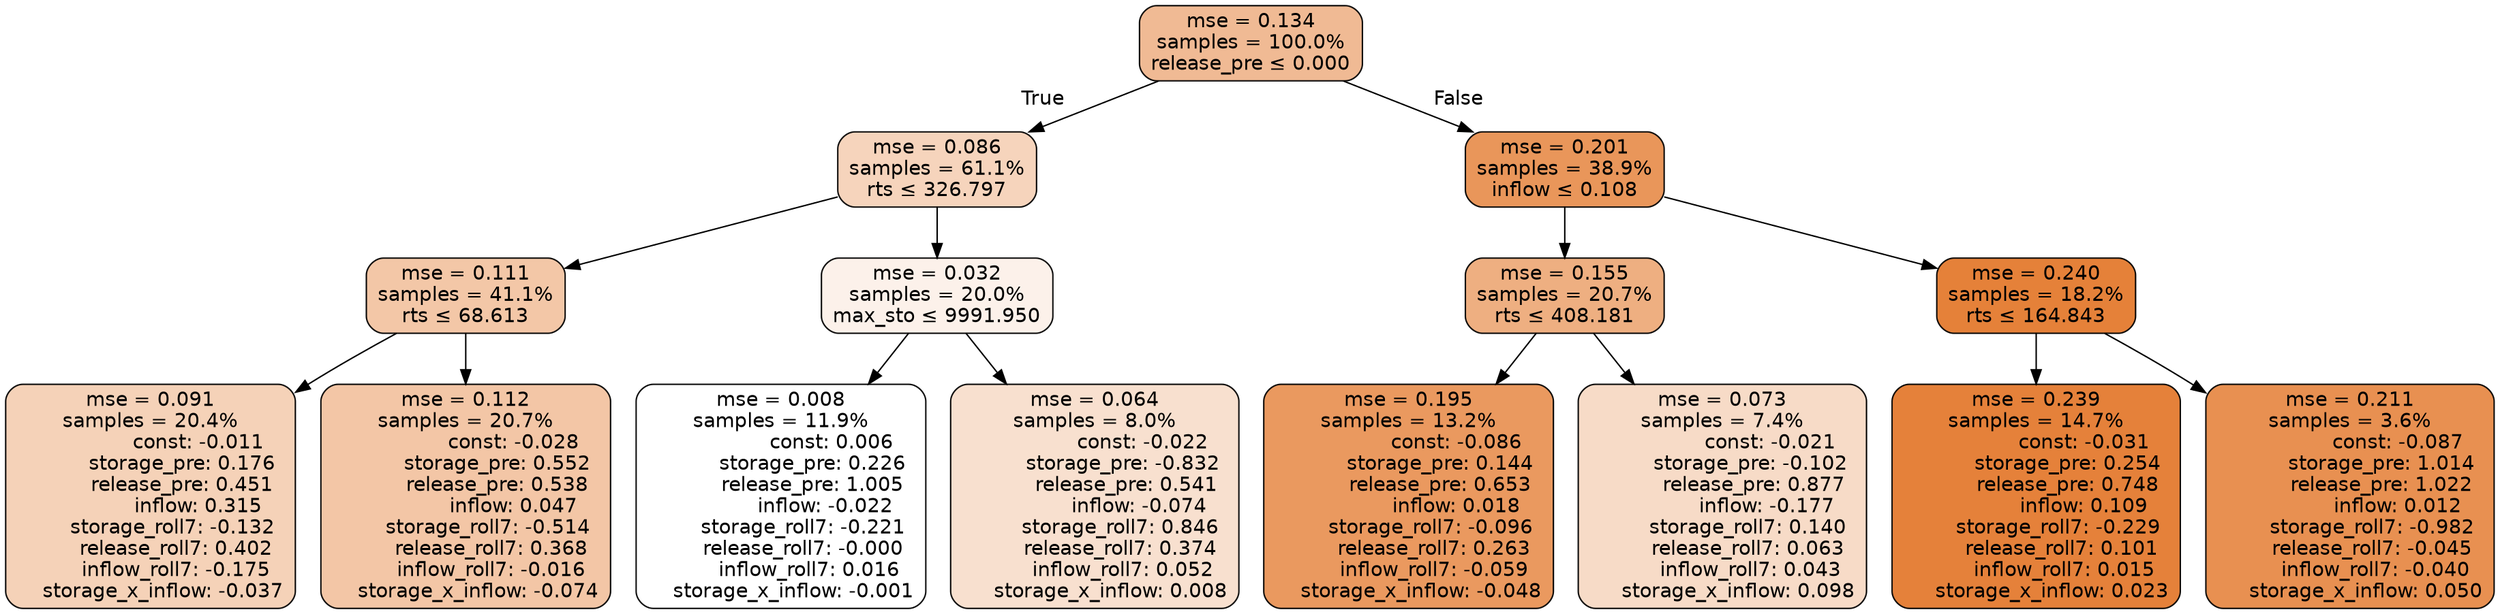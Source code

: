 digraph tree {
bgcolor="transparent"
node [shape=rectangle, style="filled, rounded", color="black", fontname=helvetica] ;
edge [fontname=helvetica] ;
	"0" [label="mse = 0.134
samples = 100.0%
release_pre &le; 0.000", fillcolor="#f0ba94"]
	"1" [label="mse = 0.086
samples = 61.1%
rts &le; 326.797", fillcolor="#f6d4bc"]
	"2" [label="mse = 0.111
samples = 41.1%
rts &le; 68.613", fillcolor="#f3c7a7"]
	"3" [label="mse = 0.091
samples = 20.4%
               const: -0.011
          storage_pre: 0.176
          release_pre: 0.451
               inflow: 0.315
       storage_roll7: -0.132
        release_roll7: 0.402
        inflow_roll7: -0.175
    storage_x_inflow: -0.037", fillcolor="#f5d2b8"]
	"4" [label="mse = 0.112
samples = 20.7%
               const: -0.028
          storage_pre: 0.552
          release_pre: 0.538
               inflow: 0.047
       storage_roll7: -0.514
        release_roll7: 0.368
        inflow_roll7: -0.016
    storage_x_inflow: -0.074", fillcolor="#f3c6a6"]
	"5" [label="mse = 0.032
samples = 20.0%
max_sto &le; 9991.950", fillcolor="#fcf1ea"]
	"6" [label="mse = 0.008
samples = 11.9%
                const: 0.006
          storage_pre: 0.226
          release_pre: 1.005
              inflow: -0.022
       storage_roll7: -0.221
       release_roll7: -0.000
         inflow_roll7: 0.016
    storage_x_inflow: -0.001", fillcolor="#ffffff"]
	"7" [label="mse = 0.064
samples = 8.0%
               const: -0.022
         storage_pre: -0.832
          release_pre: 0.541
              inflow: -0.074
        storage_roll7: 0.846
        release_roll7: 0.374
         inflow_roll7: 0.052
     storage_x_inflow: 0.008", fillcolor="#f8e0cf"]
	"8" [label="mse = 0.201
samples = 38.9%
inflow &le; 0.108", fillcolor="#e9965a"]
	"9" [label="mse = 0.155
samples = 20.7%
rts &le; 408.181", fillcolor="#eeaf81"]
	"10" [label="mse = 0.195
samples = 13.2%
               const: -0.086
          storage_pre: 0.144
          release_pre: 0.653
               inflow: 0.018
       storage_roll7: -0.096
        release_roll7: 0.263
        inflow_roll7: -0.059
    storage_x_inflow: -0.048", fillcolor="#ea995f"]
	"11" [label="mse = 0.073
samples = 7.4%
               const: -0.021
         storage_pre: -0.102
          release_pre: 0.877
              inflow: -0.177
        storage_roll7: 0.140
        release_roll7: 0.063
         inflow_roll7: 0.043
     storage_x_inflow: 0.098", fillcolor="#f7dbc7"]
	"12" [label="mse = 0.240
samples = 18.2%
rts &le; 164.843", fillcolor="#e58139"]
	"13" [label="mse = 0.239
samples = 14.7%
               const: -0.031
          storage_pre: 0.254
          release_pre: 0.748
               inflow: 0.109
       storage_roll7: -0.229
        release_roll7: 0.101
         inflow_roll7: 0.015
     storage_x_inflow: 0.023", fillcolor="#e5813a"]
	"14" [label="mse = 0.211
samples = 3.6%
               const: -0.087
          storage_pre: 1.014
          release_pre: 1.022
               inflow: 0.012
       storage_roll7: -0.982
       release_roll7: -0.045
        inflow_roll7: -0.040
     storage_x_inflow: 0.050", fillcolor="#e89051"]

	"0" -> "1" [labeldistance=2.5, labelangle=45, headlabel="True"]
	"1" -> "2"
	"2" -> "3"
	"2" -> "4"
	"1" -> "5"
	"5" -> "6"
	"5" -> "7"
	"0" -> "8" [labeldistance=2.5, labelangle=-45, headlabel="False"]
	"8" -> "9"
	"9" -> "10"
	"9" -> "11"
	"8" -> "12"
	"12" -> "13"
	"12" -> "14"
}